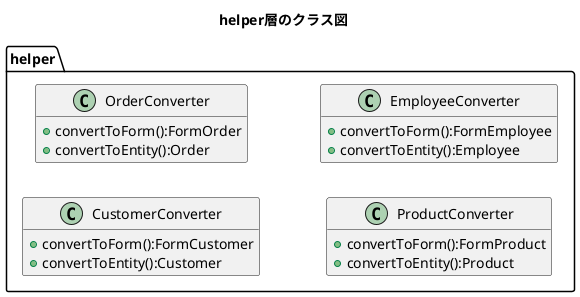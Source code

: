 @startuml
title helper層のクラス図
hide empty members
left to right direction

package helper{
    class CustomerConverter{
        +convertToForm():FormCustomer
        +convertToEntity():Customer
    }

    class OrderConverter{
        +convertToForm():FormOrder
        +convertToEntity():Order
    }

    class ProductConverter{
        +convertToForm():FormProduct
        +convertToEntity():Product
    }

    class EmployeeConverter{
        +convertToForm():FormEmployee
        +convertToEntity():Employee
    }
}
@enduml